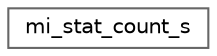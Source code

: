 digraph "类继承关系图"
{
 // LATEX_PDF_SIZE
  bgcolor="transparent";
  edge [fontname=Helvetica,fontsize=10,labelfontname=Helvetica,labelfontsize=10];
  node [fontname=Helvetica,fontsize=10,shape=box,height=0.2,width=0.4];
  rankdir="LR";
  Node0 [id="Node000000",label="mi_stat_count_s",height=0.2,width=0.4,color="grey40", fillcolor="white", style="filled",URL="$structmi__stat__count__s.html",tooltip=" "];
}
